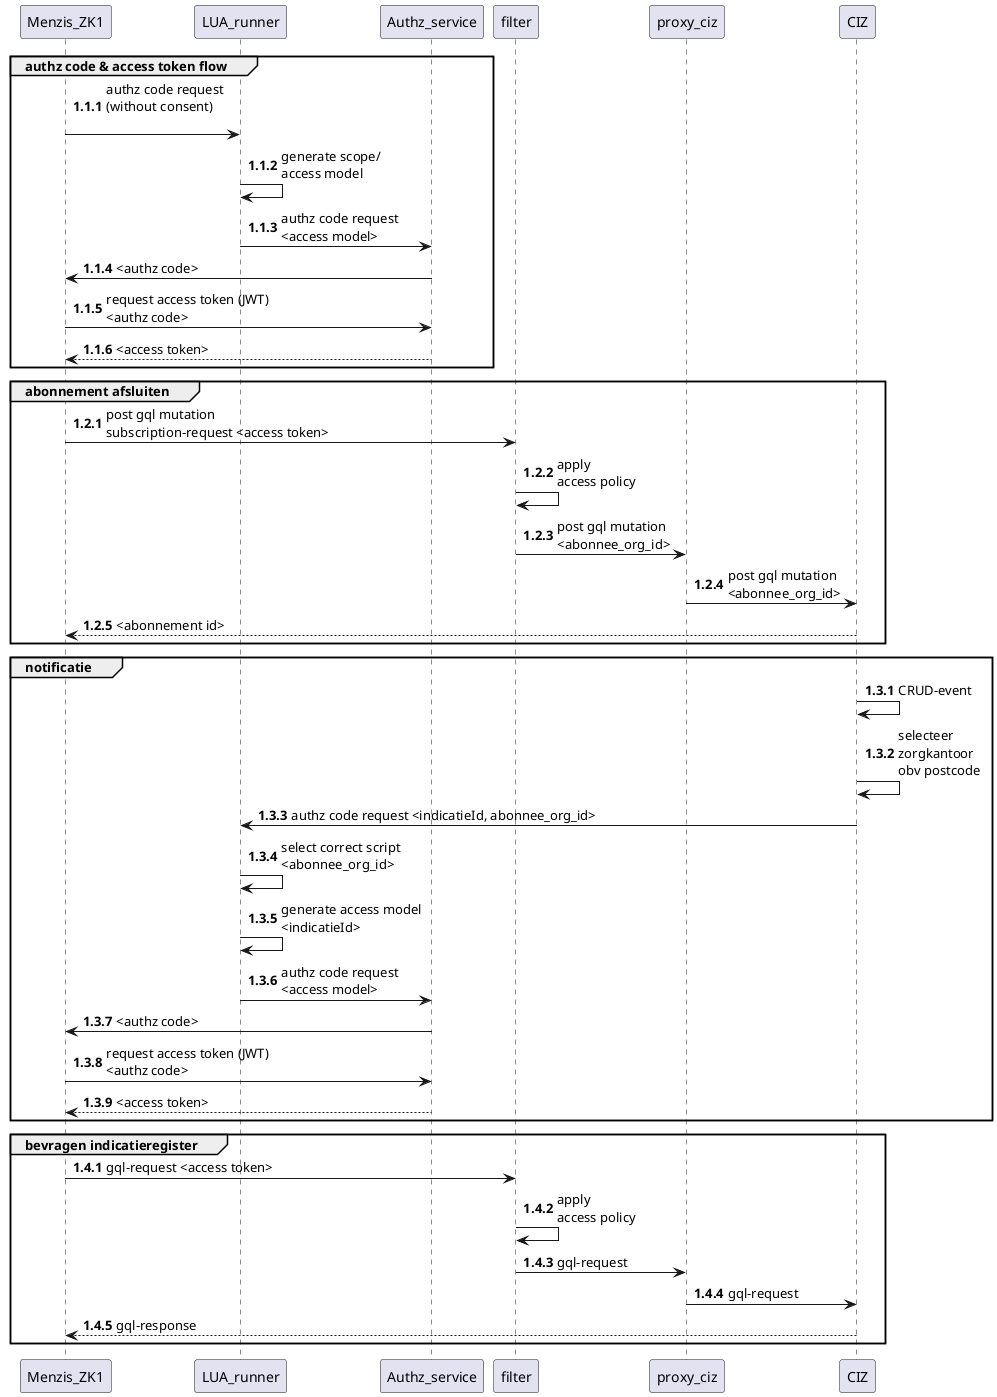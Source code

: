 @startuml
autonumber 1.1.1
participant Menzis_ZK1 as ZK1
participant LUA_runner as LUA
participant Authz_service as authz
participant filter as filter
participant proxy_ciz as proxy
participant CIZ as ciz
group authz code & access token flow
  ZK1 -> LUA : authz code request\n(without consent)\n
  LUA -> LUA : generate scope/\naccess model
  LUA -> authz : authz code request \n<access model>
  authz -> ZK1 : <authz code>
  ZK1 -> authz : request access token (JWT)\n<authz code>
  ZK1 <-- authz : <access token>
end
group abonnement afsluiten
  autonumber inc b
  ZK1 -> filter : post gql mutation \nsubscription-request <access token>
  filter -> filter: apply \naccess policy
  filter -> proxy : post gql mutation \n<abonnee_org_id>
  proxy -> ciz : post gql mutation \n<abonnee_org_id>
  ciz --> ZK1 : <abonnement id>
end
group notificatie
  autonumber inc b  
  ciz -> ciz : CRUD-event
  ciz -> ciz : selecteer \nzorgkantoor \nobv postcode
  ciz -> LUA : authz code request <indicatieId, abonnee_org_id>
  LUA -> LUA : select correct script \n<abonnee_org_id>
  LUA -> LUA : generate access model \n<indicatieId>
  LUA -> authz : authz code request \n<access model>
  authz -> ZK1 : <authz code> 
  ZK1 -> authz : request access token (JWT)\n<authz code>
  ZK1 <-- authz : <access token>
end
group bevragen indicatieregister
  autonumber inc b  
  ZK1 -> filter : gql-request <access token>
  filter -> filter: apply \naccess policy
  filter -> proxy : gql-request 
  proxy -> ciz : gql-request
  ciz --> ZK1 : gql-response
end
@enduml
